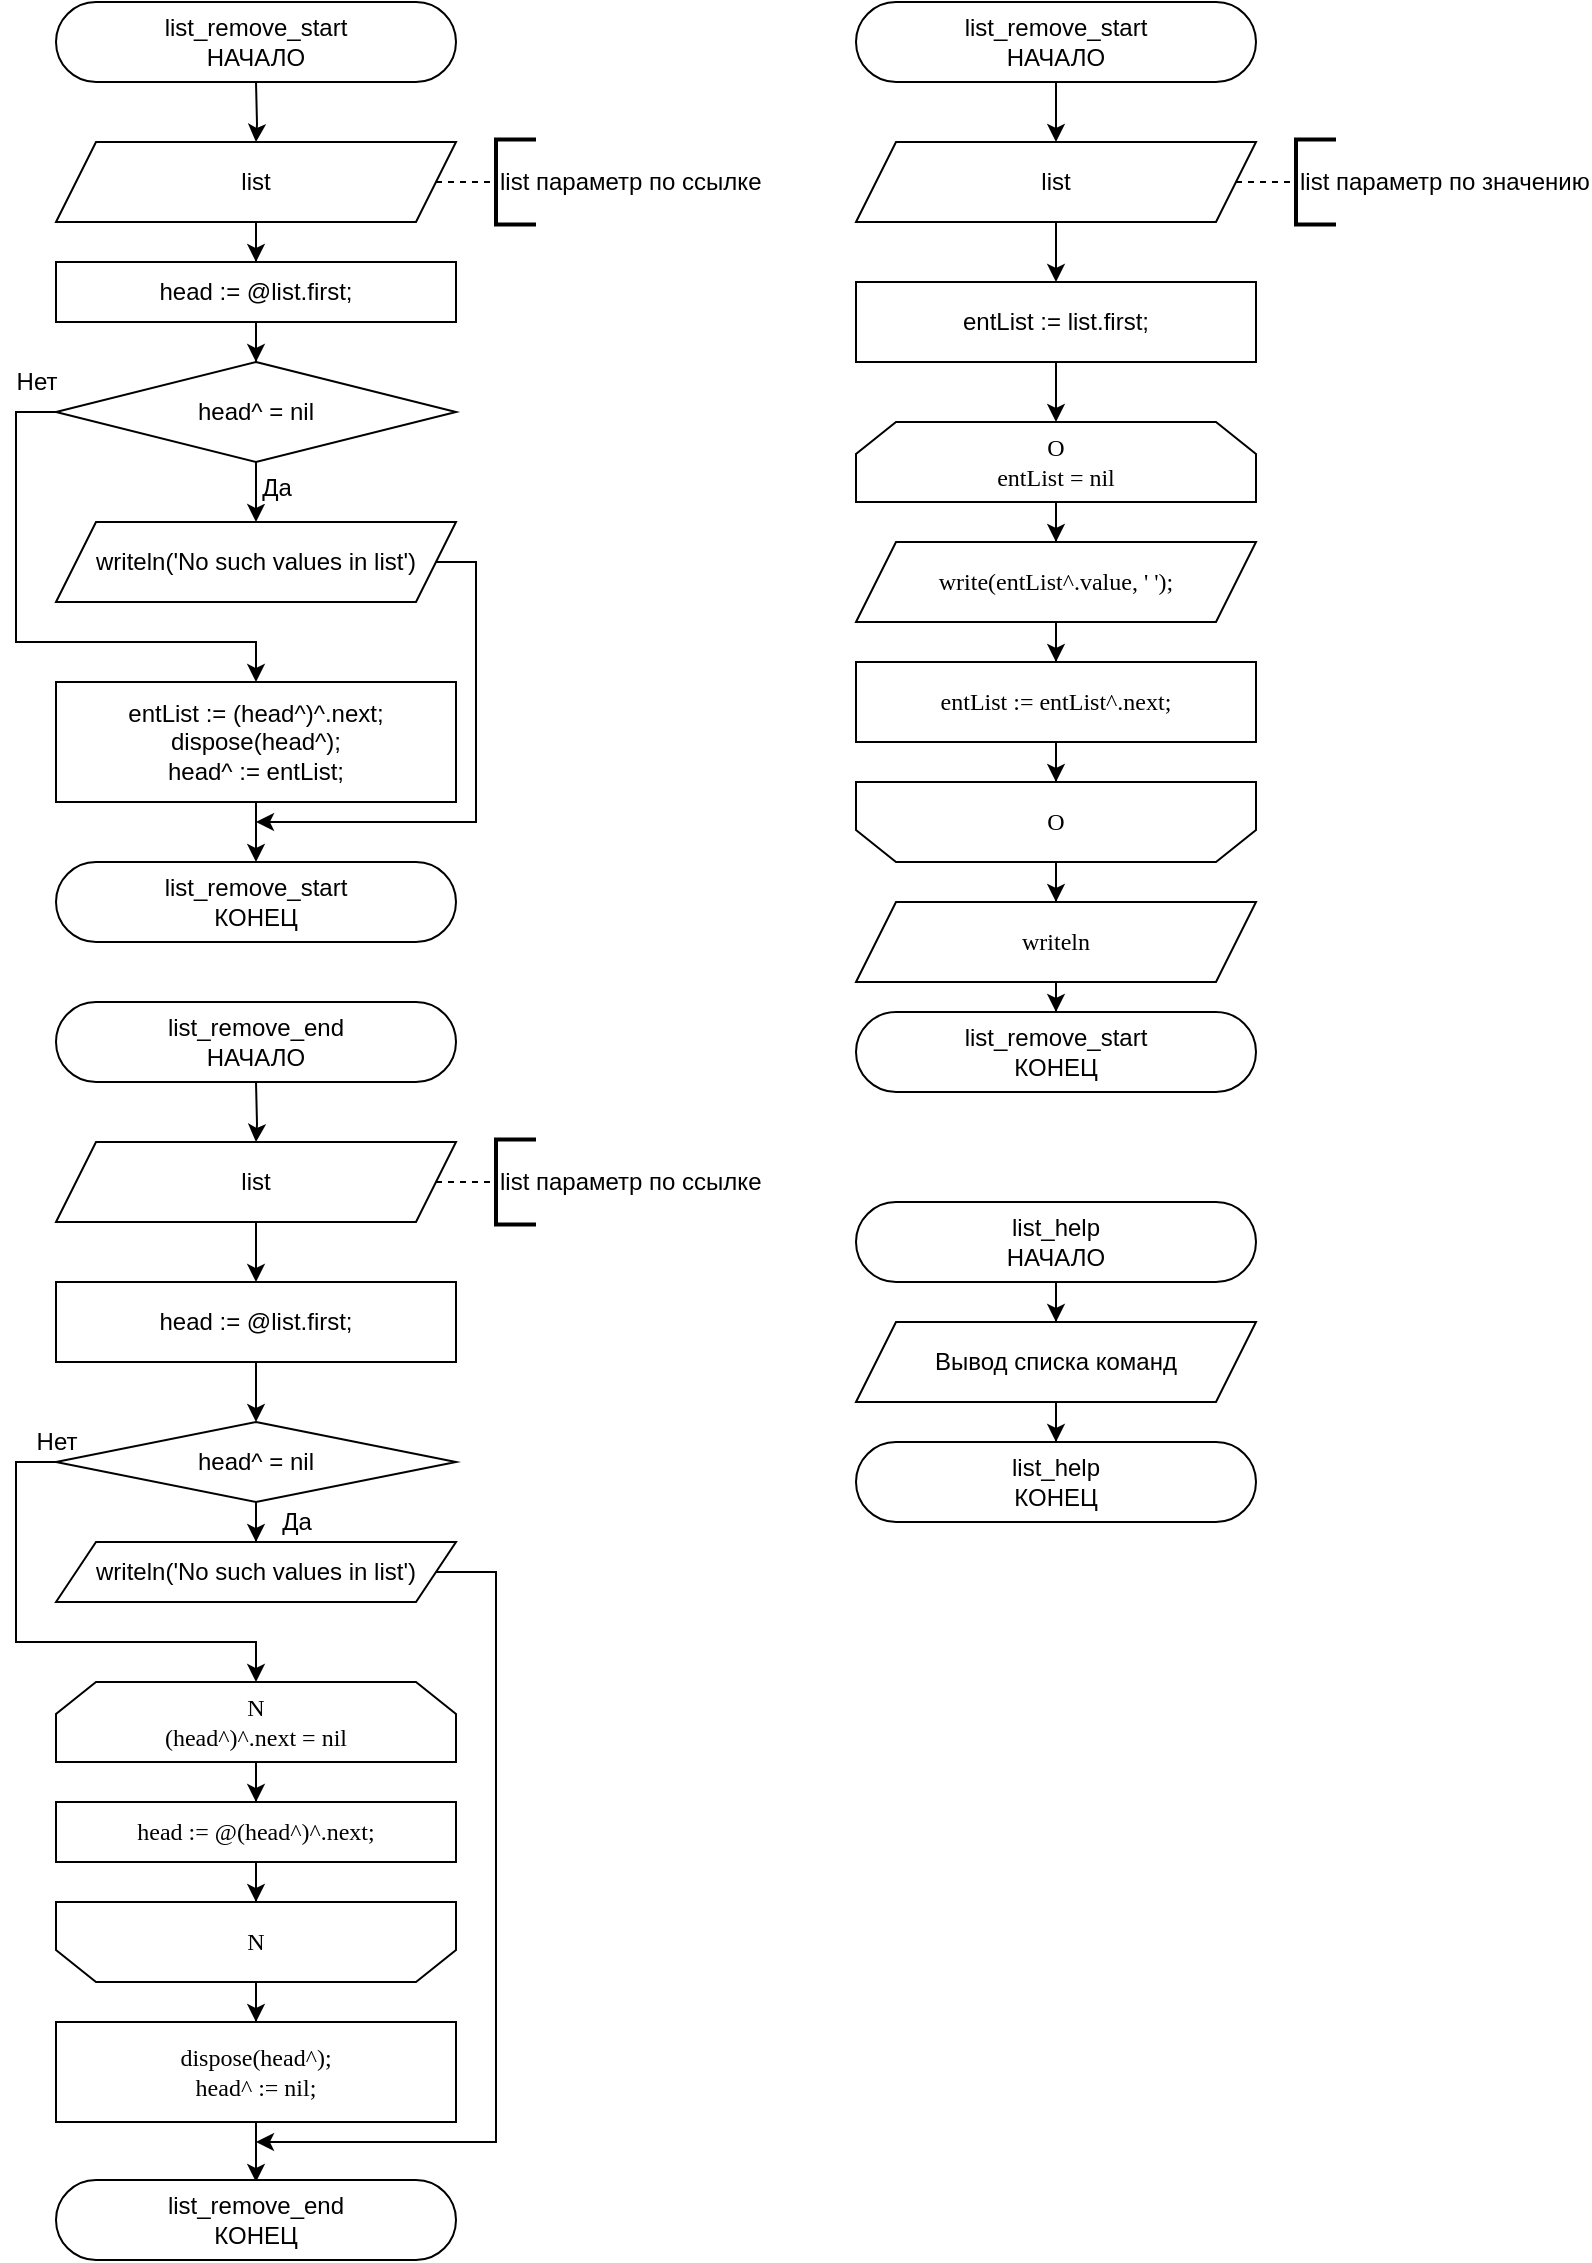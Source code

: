<mxfile version="14.5.3" type="device"><diagram id="C5RBs43oDa-KdzZeNtuy" name="Page-1"><mxGraphModel dx="1102" dy="614" grid="1" gridSize="10" guides="1" tooltips="1" connect="1" arrows="1" fold="1" page="1" pageScale="1" pageWidth="827" pageHeight="1169" math="0" shadow="0"><root><mxCell id="WIyWlLk6GJQsqaUBKTNV-0"/><mxCell id="WIyWlLk6GJQsqaUBKTNV-1" parent="WIyWlLk6GJQsqaUBKTNV-0"/><mxCell id="f8bGMQmSwuKTgKUf0Hx3-0" value="list_remove_start&lt;br style=&quot;font-size: 12px;&quot;&gt;НАЧАЛО" style="rounded=1;whiteSpace=wrap;html=1;arcSize=50;strokeWidth=1;fontSize=12;" vertex="1" parent="WIyWlLk6GJQsqaUBKTNV-1"><mxGeometry x="40" y="40" width="200" height="40" as="geometry"/></mxCell><mxCell id="f8bGMQmSwuKTgKUf0Hx3-1" value="" style="edgeStyle=orthogonalEdgeStyle;rounded=0;orthogonalLoop=1;jettySize=auto;html=1;fontSize=12;" edge="1" parent="WIyWlLk6GJQsqaUBKTNV-1" target="f8bGMQmSwuKTgKUf0Hx3-3"><mxGeometry relative="1" as="geometry"><mxPoint x="140" y="80" as="sourcePoint"/></mxGeometry></mxCell><mxCell id="f8bGMQmSwuKTgKUf0Hx3-2" value="" style="edgeStyle=orthogonalEdgeStyle;rounded=0;orthogonalLoop=1;jettySize=auto;html=1;fontSize=12;" edge="1" parent="WIyWlLk6GJQsqaUBKTNV-1" source="f8bGMQmSwuKTgKUf0Hx3-3" target="f8bGMQmSwuKTgKUf0Hx3-6"><mxGeometry relative="1" as="geometry"/></mxCell><mxCell id="f8bGMQmSwuKTgKUf0Hx3-3" value="list" style="shape=parallelogram;perimeter=parallelogramPerimeter;whiteSpace=wrap;html=1;fixedSize=1;fontSize=12;" vertex="1" parent="WIyWlLk6GJQsqaUBKTNV-1"><mxGeometry x="40" y="110" width="200" height="40" as="geometry"/></mxCell><mxCell id="f8bGMQmSwuKTgKUf0Hx3-4" value="" style="endArrow=none;dashed=1;html=1;exitX=1;exitY=0.5;exitDx=0;exitDy=0;fontSize=12;" edge="1" parent="WIyWlLk6GJQsqaUBKTNV-1"><mxGeometry width="50" height="50" relative="1" as="geometry"><mxPoint x="230" y="130" as="sourcePoint"/><mxPoint x="260" y="130" as="targetPoint"/></mxGeometry></mxCell><mxCell id="f8bGMQmSwuKTgKUf0Hx3-5" value="list параметр по ссылке" style="strokeWidth=2;html=1;shape=mxgraph.flowchart.annotation_1;align=left;pointerEvents=1;fontSize=12;" vertex="1" parent="WIyWlLk6GJQsqaUBKTNV-1"><mxGeometry x="260" y="108.75" width="20" height="42.5" as="geometry"/></mxCell><mxCell id="f8bGMQmSwuKTgKUf0Hx3-8" value="" style="edgeStyle=orthogonalEdgeStyle;rounded=0;orthogonalLoop=1;jettySize=auto;html=1;fontSize=12;" edge="1" parent="WIyWlLk6GJQsqaUBKTNV-1" source="f8bGMQmSwuKTgKUf0Hx3-6" target="f8bGMQmSwuKTgKUf0Hx3-7"><mxGeometry relative="1" as="geometry"/></mxCell><mxCell id="f8bGMQmSwuKTgKUf0Hx3-6" value="head := @list.first;" style="whiteSpace=wrap;html=1;fontSize=12;" vertex="1" parent="WIyWlLk6GJQsqaUBKTNV-1"><mxGeometry x="40" y="170" width="200" height="30" as="geometry"/></mxCell><mxCell id="f8bGMQmSwuKTgKUf0Hx3-10" value="Да" style="edgeStyle=orthogonalEdgeStyle;rounded=0;orthogonalLoop=1;jettySize=auto;html=1;fontSize=12;" edge="1" parent="WIyWlLk6GJQsqaUBKTNV-1" source="f8bGMQmSwuKTgKUf0Hx3-7" target="f8bGMQmSwuKTgKUf0Hx3-9"><mxGeometry x="-0.5" y="10" relative="1" as="geometry"><mxPoint as="offset"/></mxGeometry></mxCell><mxCell id="f8bGMQmSwuKTgKUf0Hx3-13" value="Нет" style="edgeStyle=orthogonalEdgeStyle;rounded=0;orthogonalLoop=1;jettySize=auto;html=1;entryX=0.5;entryY=0;entryDx=0;entryDy=0;exitX=0;exitY=0.5;exitDx=0;exitDy=0;fontSize=12;" edge="1" parent="WIyWlLk6GJQsqaUBKTNV-1" source="f8bGMQmSwuKTgKUf0Hx3-7" target="f8bGMQmSwuKTgKUf0Hx3-11"><mxGeometry x="-0.927" y="-15" relative="1" as="geometry"><mxPoint x="-40" y="245" as="targetPoint"/><Array as="points"><mxPoint x="20" y="245"/><mxPoint x="20" y="360"/><mxPoint x="140" y="360"/></Array><mxPoint as="offset"/></mxGeometry></mxCell><mxCell id="f8bGMQmSwuKTgKUf0Hx3-7" value="head^ = nil" style="rhombus;whiteSpace=wrap;html=1;fontSize=12;" vertex="1" parent="WIyWlLk6GJQsqaUBKTNV-1"><mxGeometry x="40" y="220" width="200" height="50" as="geometry"/></mxCell><mxCell id="f8bGMQmSwuKTgKUf0Hx3-17" value="" style="edgeStyle=orthogonalEdgeStyle;rounded=0;orthogonalLoop=1;jettySize=auto;html=1;exitX=1;exitY=0.5;exitDx=0;exitDy=0;fontSize=12;" edge="1" parent="WIyWlLk6GJQsqaUBKTNV-1" source="f8bGMQmSwuKTgKUf0Hx3-9"><mxGeometry relative="1" as="geometry"><mxPoint x="140" y="450" as="targetPoint"/><Array as="points"><mxPoint x="250" y="320"/><mxPoint x="250" y="450"/></Array></mxGeometry></mxCell><mxCell id="f8bGMQmSwuKTgKUf0Hx3-9" value="writeln('No such values in list')" style="shape=parallelogram;perimeter=parallelogramPerimeter;whiteSpace=wrap;html=1;fixedSize=1;fontSize=12;" vertex="1" parent="WIyWlLk6GJQsqaUBKTNV-1"><mxGeometry x="40" y="300" width="200" height="40" as="geometry"/></mxCell><mxCell id="f8bGMQmSwuKTgKUf0Hx3-15" value="" style="edgeStyle=orthogonalEdgeStyle;rounded=0;orthogonalLoop=1;jettySize=auto;html=1;fontSize=12;" edge="1" parent="WIyWlLk6GJQsqaUBKTNV-1" source="f8bGMQmSwuKTgKUf0Hx3-11" target="f8bGMQmSwuKTgKUf0Hx3-14"><mxGeometry relative="1" as="geometry"/></mxCell><mxCell id="f8bGMQmSwuKTgKUf0Hx3-11" value="&lt;div style=&quot;font-size: 12px;&quot;&gt;entList := (head^)^.next;&lt;/div&gt;&lt;div style=&quot;font-size: 12px;&quot;&gt;&lt;span style=&quot;font-size: 12px;&quot;&gt;&#9;&#9;&lt;/span&gt;dispose(head^);&lt;/div&gt;&lt;div style=&quot;font-size: 12px;&quot;&gt;&lt;span style=&quot;font-size: 12px;&quot;&gt;&#9;&#9;&lt;/span&gt;head^ := entList;&lt;/div&gt;" style="rounded=0;whiteSpace=wrap;html=1;fontSize=12;" vertex="1" parent="WIyWlLk6GJQsqaUBKTNV-1"><mxGeometry x="40" y="380" width="200" height="60" as="geometry"/></mxCell><mxCell id="f8bGMQmSwuKTgKUf0Hx3-14" value="list_remove_start&lt;br style=&quot;font-size: 12px;&quot;&gt;КОНЕЦ" style="rounded=1;whiteSpace=wrap;html=1;arcSize=50;strokeWidth=1;fontSize=12;" vertex="1" parent="WIyWlLk6GJQsqaUBKTNV-1"><mxGeometry x="40" y="470" width="200" height="40" as="geometry"/></mxCell><mxCell id="f8bGMQmSwuKTgKUf0Hx3-18" value="list_remove_end&lt;br style=&quot;font-size: 12px;&quot;&gt;НАЧАЛО" style="rounded=1;whiteSpace=wrap;html=1;arcSize=50;strokeWidth=1;fontSize=12;" vertex="1" parent="WIyWlLk6GJQsqaUBKTNV-1"><mxGeometry x="40" y="540" width="200" height="40" as="geometry"/></mxCell><mxCell id="f8bGMQmSwuKTgKUf0Hx3-19" value="" style="edgeStyle=orthogonalEdgeStyle;rounded=0;orthogonalLoop=1;jettySize=auto;html=1;fontSize=12;" edge="1" parent="WIyWlLk6GJQsqaUBKTNV-1" target="f8bGMQmSwuKTgKUf0Hx3-20"><mxGeometry relative="1" as="geometry"><mxPoint x="140" y="580" as="sourcePoint"/></mxGeometry></mxCell><mxCell id="f8bGMQmSwuKTgKUf0Hx3-24" value="" style="edgeStyle=orthogonalEdgeStyle;rounded=0;orthogonalLoop=1;jettySize=auto;html=1;fontSize=12;" edge="1" parent="WIyWlLk6GJQsqaUBKTNV-1" source="f8bGMQmSwuKTgKUf0Hx3-20" target="f8bGMQmSwuKTgKUf0Hx3-23"><mxGeometry relative="1" as="geometry"/></mxCell><mxCell id="f8bGMQmSwuKTgKUf0Hx3-20" value="list" style="shape=parallelogram;perimeter=parallelogramPerimeter;whiteSpace=wrap;html=1;fixedSize=1;fontSize=12;" vertex="1" parent="WIyWlLk6GJQsqaUBKTNV-1"><mxGeometry x="40" y="610" width="200" height="40" as="geometry"/></mxCell><mxCell id="f8bGMQmSwuKTgKUf0Hx3-21" value="" style="endArrow=none;dashed=1;html=1;exitX=1;exitY=0.5;exitDx=0;exitDy=0;fontSize=12;" edge="1" parent="WIyWlLk6GJQsqaUBKTNV-1"><mxGeometry width="50" height="50" relative="1" as="geometry"><mxPoint x="230" y="630" as="sourcePoint"/><mxPoint x="260" y="630" as="targetPoint"/></mxGeometry></mxCell><mxCell id="f8bGMQmSwuKTgKUf0Hx3-22" value="list параметр по ссылке" style="strokeWidth=2;html=1;shape=mxgraph.flowchart.annotation_1;align=left;pointerEvents=1;fontSize=12;" vertex="1" parent="WIyWlLk6GJQsqaUBKTNV-1"><mxGeometry x="260" y="608.75" width="20" height="42.5" as="geometry"/></mxCell><mxCell id="f8bGMQmSwuKTgKUf0Hx3-26" value="" style="edgeStyle=orthogonalEdgeStyle;rounded=0;orthogonalLoop=1;jettySize=auto;html=1;fontSize=12;" edge="1" parent="WIyWlLk6GJQsqaUBKTNV-1" source="f8bGMQmSwuKTgKUf0Hx3-23" target="f8bGMQmSwuKTgKUf0Hx3-25"><mxGeometry relative="1" as="geometry"/></mxCell><mxCell id="f8bGMQmSwuKTgKUf0Hx3-23" value="head := @list.first;" style="whiteSpace=wrap;html=1;fontSize=12;" vertex="1" parent="WIyWlLk6GJQsqaUBKTNV-1"><mxGeometry x="40" y="680" width="200" height="40" as="geometry"/></mxCell><mxCell id="f8bGMQmSwuKTgKUf0Hx3-28" value="Да" style="edgeStyle=orthogonalEdgeStyle;rounded=0;orthogonalLoop=1;jettySize=auto;html=1;fontSize=12;" edge="1" parent="WIyWlLk6GJQsqaUBKTNV-1" source="f8bGMQmSwuKTgKUf0Hx3-25" target="f8bGMQmSwuKTgKUf0Hx3-27"><mxGeometry x="0.667" y="20" relative="1" as="geometry"><mxPoint as="offset"/></mxGeometry></mxCell><mxCell id="f8bGMQmSwuKTgKUf0Hx3-30" value="Нет" style="edgeStyle=orthogonalEdgeStyle;rounded=0;orthogonalLoop=1;jettySize=auto;html=1;exitX=0;exitY=0.5;exitDx=0;exitDy=0;entryX=0.5;entryY=0;entryDx=0;entryDy=0;fontSize=12;" edge="1" parent="WIyWlLk6GJQsqaUBKTNV-1" source="f8bGMQmSwuKTgKUf0Hx3-25" target="f8bGMQmSwuKTgKUf0Hx3-32"><mxGeometry x="-1" y="-10" relative="1" as="geometry"><mxPoint x="140" y="910" as="targetPoint"/><Array as="points"><mxPoint x="20" y="770"/><mxPoint x="20" y="860"/><mxPoint x="140" y="860"/></Array><mxPoint as="offset"/></mxGeometry></mxCell><mxCell id="f8bGMQmSwuKTgKUf0Hx3-25" value="head^ = nil" style="rhombus;whiteSpace=wrap;html=1;fontSize=12;" vertex="1" parent="WIyWlLk6GJQsqaUBKTNV-1"><mxGeometry x="40" y="750" width="200" height="40" as="geometry"/></mxCell><mxCell id="f8bGMQmSwuKTgKUf0Hx3-47" value="" style="edgeStyle=orthogonalEdgeStyle;rounded=0;orthogonalLoop=1;jettySize=auto;html=1;exitX=1;exitY=0.5;exitDx=0;exitDy=0;fontSize=12;" edge="1" parent="WIyWlLk6GJQsqaUBKTNV-1" source="f8bGMQmSwuKTgKUf0Hx3-27"><mxGeometry relative="1" as="geometry"><mxPoint x="140" y="1110" as="targetPoint"/><Array as="points"><mxPoint x="260" y="825"/><mxPoint x="260" y="1110"/></Array></mxGeometry></mxCell><mxCell id="f8bGMQmSwuKTgKUf0Hx3-27" value="writeln('No such values in list')" style="shape=parallelogram;perimeter=parallelogramPerimeter;whiteSpace=wrap;html=1;fixedSize=1;fontSize=12;" vertex="1" parent="WIyWlLk6GJQsqaUBKTNV-1"><mxGeometry x="40" y="810" width="200" height="30" as="geometry"/></mxCell><mxCell id="f8bGMQmSwuKTgKUf0Hx3-34" value="" style="edgeStyle=orthogonalEdgeStyle;rounded=0;orthogonalLoop=1;jettySize=auto;html=1;fontSize=12;" edge="1" parent="WIyWlLk6GJQsqaUBKTNV-1" source="f8bGMQmSwuKTgKUf0Hx3-32" target="f8bGMQmSwuKTgKUf0Hx3-33"><mxGeometry relative="1" as="geometry"/></mxCell><mxCell id="f8bGMQmSwuKTgKUf0Hx3-32" value="N&lt;br style=&quot;font-size: 12px;&quot;&gt;(head^)^.next = nil" style="shape=loopLimit;whiteSpace=wrap;html=1;rounded=0;shadow=0;strokeWidth=1;fillColor=#ffffff;fontFamily=Times New Roman;fontSize=12;" vertex="1" parent="WIyWlLk6GJQsqaUBKTNV-1"><mxGeometry x="40" y="880" width="200" height="40" as="geometry"/></mxCell><mxCell id="f8bGMQmSwuKTgKUf0Hx3-36" value="" style="edgeStyle=orthogonalEdgeStyle;rounded=0;orthogonalLoop=1;jettySize=auto;html=1;fontSize=12;" edge="1" parent="WIyWlLk6GJQsqaUBKTNV-1" source="f8bGMQmSwuKTgKUf0Hx3-33" target="f8bGMQmSwuKTgKUf0Hx3-35"><mxGeometry relative="1" as="geometry"/></mxCell><mxCell id="f8bGMQmSwuKTgKUf0Hx3-33" value="head := @(head^)^.next;" style="whiteSpace=wrap;html=1;rounded=0;shadow=0;fontFamily=Times New Roman;strokeWidth=1;fontSize=12;" vertex="1" parent="WIyWlLk6GJQsqaUBKTNV-1"><mxGeometry x="40" y="940" width="200" height="30" as="geometry"/></mxCell><mxCell id="f8bGMQmSwuKTgKUf0Hx3-38" value="" style="edgeStyle=orthogonalEdgeStyle;rounded=0;orthogonalLoop=1;jettySize=auto;html=1;fontSize=12;" edge="1" parent="WIyWlLk6GJQsqaUBKTNV-1" source="f8bGMQmSwuKTgKUf0Hx3-35" target="f8bGMQmSwuKTgKUf0Hx3-37"><mxGeometry relative="1" as="geometry"/></mxCell><mxCell id="f8bGMQmSwuKTgKUf0Hx3-35" value="N" style="shape=loopLimit;whiteSpace=wrap;html=1;rounded=0;shadow=0;strokeWidth=1;fillColor=#ffffff;fontFamily=Times New Roman;fontSize=12;direction=west;" vertex="1" parent="WIyWlLk6GJQsqaUBKTNV-1"><mxGeometry x="40" y="990" width="200" height="40" as="geometry"/></mxCell><mxCell id="f8bGMQmSwuKTgKUf0Hx3-40" value="" style="edgeStyle=orthogonalEdgeStyle;rounded=0;orthogonalLoop=1;jettySize=auto;html=1;fontSize=12;" edge="1" parent="WIyWlLk6GJQsqaUBKTNV-1" source="f8bGMQmSwuKTgKUf0Hx3-37"><mxGeometry relative="1" as="geometry"><mxPoint x="140" y="1130" as="targetPoint"/></mxGeometry></mxCell><mxCell id="f8bGMQmSwuKTgKUf0Hx3-37" value="dispose(head^);&#10;&#9;&#9;head^ := nil;" style="whiteSpace=wrap;html=1;rounded=0;shadow=0;fontFamily=Times New Roman;strokeWidth=1;fontSize=12;" vertex="1" parent="WIyWlLk6GJQsqaUBKTNV-1"><mxGeometry x="40" y="1050" width="200" height="50" as="geometry"/></mxCell><mxCell id="f8bGMQmSwuKTgKUf0Hx3-45" value="list_remove_end&lt;br style=&quot;font-size: 12px;&quot;&gt;КОНЕЦ" style="rounded=1;whiteSpace=wrap;html=1;arcSize=50;strokeWidth=1;fontSize=12;" vertex="1" parent="WIyWlLk6GJQsqaUBKTNV-1"><mxGeometry x="40" y="1129" width="200" height="40" as="geometry"/></mxCell><mxCell id="f8bGMQmSwuKTgKUf0Hx3-53" value="" style="edgeStyle=orthogonalEdgeStyle;rounded=0;orthogonalLoop=1;jettySize=auto;html=1;fontSize=12;" edge="1" parent="WIyWlLk6GJQsqaUBKTNV-1" source="f8bGMQmSwuKTgKUf0Hx3-48" target="f8bGMQmSwuKTgKUf0Hx3-50"><mxGeometry relative="1" as="geometry"/></mxCell><mxCell id="f8bGMQmSwuKTgKUf0Hx3-48" value="list_remove_start&lt;br style=&quot;font-size: 12px;&quot;&gt;НАЧАЛО" style="rounded=1;whiteSpace=wrap;html=1;arcSize=50;strokeWidth=1;fontSize=12;" vertex="1" parent="WIyWlLk6GJQsqaUBKTNV-1"><mxGeometry x="440" y="40" width="200" height="40" as="geometry"/></mxCell><mxCell id="f8bGMQmSwuKTgKUf0Hx3-55" value="" style="edgeStyle=orthogonalEdgeStyle;rounded=0;orthogonalLoop=1;jettySize=auto;html=1;fontSize=12;" edge="1" parent="WIyWlLk6GJQsqaUBKTNV-1" source="f8bGMQmSwuKTgKUf0Hx3-50" target="f8bGMQmSwuKTgKUf0Hx3-54"><mxGeometry relative="1" as="geometry"/></mxCell><mxCell id="f8bGMQmSwuKTgKUf0Hx3-50" value="list" style="shape=parallelogram;perimeter=parallelogramPerimeter;whiteSpace=wrap;html=1;fixedSize=1;fontSize=12;" vertex="1" parent="WIyWlLk6GJQsqaUBKTNV-1"><mxGeometry x="440" y="110" width="200" height="40" as="geometry"/></mxCell><mxCell id="f8bGMQmSwuKTgKUf0Hx3-51" value="" style="endArrow=none;dashed=1;html=1;exitX=1;exitY=0.5;exitDx=0;exitDy=0;fontSize=12;" edge="1" parent="WIyWlLk6GJQsqaUBKTNV-1"><mxGeometry width="50" height="50" relative="1" as="geometry"><mxPoint x="630" y="130" as="sourcePoint"/><mxPoint x="660" y="130" as="targetPoint"/></mxGeometry></mxCell><mxCell id="f8bGMQmSwuKTgKUf0Hx3-52" value="list параметр по значению" style="strokeWidth=2;html=1;shape=mxgraph.flowchart.annotation_1;align=left;pointerEvents=1;fontSize=12;" vertex="1" parent="WIyWlLk6GJQsqaUBKTNV-1"><mxGeometry x="660" y="108.75" width="20" height="42.5" as="geometry"/></mxCell><mxCell id="f8bGMQmSwuKTgKUf0Hx3-57" value="" style="edgeStyle=orthogonalEdgeStyle;rounded=0;orthogonalLoop=1;jettySize=auto;html=1;fontSize=12;" edge="1" parent="WIyWlLk6GJQsqaUBKTNV-1" source="f8bGMQmSwuKTgKUf0Hx3-54" target="f8bGMQmSwuKTgKUf0Hx3-56"><mxGeometry relative="1" as="geometry"/></mxCell><mxCell id="f8bGMQmSwuKTgKUf0Hx3-54" value="entList := list.first;" style="whiteSpace=wrap;html=1;fontSize=12;" vertex="1" parent="WIyWlLk6GJQsqaUBKTNV-1"><mxGeometry x="440" y="180" width="200" height="40" as="geometry"/></mxCell><mxCell id="f8bGMQmSwuKTgKUf0Hx3-59" value="" style="edgeStyle=orthogonalEdgeStyle;rounded=0;orthogonalLoop=1;jettySize=auto;html=1;fontSize=12;" edge="1" parent="WIyWlLk6GJQsqaUBKTNV-1" source="f8bGMQmSwuKTgKUf0Hx3-56" target="f8bGMQmSwuKTgKUf0Hx3-58"><mxGeometry relative="1" as="geometry"/></mxCell><mxCell id="f8bGMQmSwuKTgKUf0Hx3-56" value="O&lt;br style=&quot;font-size: 12px;&quot;&gt;entList = nil" style="shape=loopLimit;whiteSpace=wrap;html=1;rounded=0;shadow=0;strokeWidth=1;fillColor=#ffffff;fontFamily=Times New Roman;fontSize=12;" vertex="1" parent="WIyWlLk6GJQsqaUBKTNV-1"><mxGeometry x="440" y="250" width="200" height="40" as="geometry"/></mxCell><mxCell id="f8bGMQmSwuKTgKUf0Hx3-61" value="" style="edgeStyle=orthogonalEdgeStyle;rounded=0;orthogonalLoop=1;jettySize=auto;html=1;fontSize=12;" edge="1" parent="WIyWlLk6GJQsqaUBKTNV-1" source="f8bGMQmSwuKTgKUf0Hx3-58" target="f8bGMQmSwuKTgKUf0Hx3-60"><mxGeometry relative="1" as="geometry"/></mxCell><mxCell id="f8bGMQmSwuKTgKUf0Hx3-58" value="write(entList^.value, ' ');" style="shape=parallelogram;perimeter=parallelogramPerimeter;whiteSpace=wrap;html=1;fixedSize=1;rounded=0;shadow=0;fontFamily=Times New Roman;strokeWidth=1;fontSize=12;" vertex="1" parent="WIyWlLk6GJQsqaUBKTNV-1"><mxGeometry x="440" y="310" width="200" height="40" as="geometry"/></mxCell><mxCell id="f8bGMQmSwuKTgKUf0Hx3-63" value="" style="edgeStyle=orthogonalEdgeStyle;rounded=0;orthogonalLoop=1;jettySize=auto;html=1;fontSize=12;" edge="1" parent="WIyWlLk6GJQsqaUBKTNV-1" source="f8bGMQmSwuKTgKUf0Hx3-60" target="f8bGMQmSwuKTgKUf0Hx3-62"><mxGeometry relative="1" as="geometry"/></mxCell><mxCell id="f8bGMQmSwuKTgKUf0Hx3-60" value="entList := entList^.next;" style="whiteSpace=wrap;html=1;rounded=0;shadow=0;fontFamily=Times New Roman;strokeWidth=1;fontSize=12;" vertex="1" parent="WIyWlLk6GJQsqaUBKTNV-1"><mxGeometry x="440" y="370" width="200" height="40" as="geometry"/></mxCell><mxCell id="f8bGMQmSwuKTgKUf0Hx3-65" value="" style="edgeStyle=orthogonalEdgeStyle;rounded=0;orthogonalLoop=1;jettySize=auto;html=1;fontSize=12;" edge="1" parent="WIyWlLk6GJQsqaUBKTNV-1" source="f8bGMQmSwuKTgKUf0Hx3-62" target="f8bGMQmSwuKTgKUf0Hx3-64"><mxGeometry relative="1" as="geometry"/></mxCell><mxCell id="f8bGMQmSwuKTgKUf0Hx3-62" value="O" style="shape=loopLimit;whiteSpace=wrap;html=1;rounded=0;shadow=0;strokeWidth=1;fillColor=#ffffff;fontFamily=Times New Roman;fontSize=12;direction=west;" vertex="1" parent="WIyWlLk6GJQsqaUBKTNV-1"><mxGeometry x="440" y="430" width="200" height="40" as="geometry"/></mxCell><mxCell id="f8bGMQmSwuKTgKUf0Hx3-67" value="" style="edgeStyle=orthogonalEdgeStyle;rounded=0;orthogonalLoop=1;jettySize=auto;html=1;fontSize=12;" edge="1" parent="WIyWlLk6GJQsqaUBKTNV-1" source="f8bGMQmSwuKTgKUf0Hx3-64" target="f8bGMQmSwuKTgKUf0Hx3-66"><mxGeometry relative="1" as="geometry"/></mxCell><mxCell id="f8bGMQmSwuKTgKUf0Hx3-64" value="writeln" style="shape=parallelogram;perimeter=parallelogramPerimeter;whiteSpace=wrap;html=1;fixedSize=1;rounded=0;shadow=0;fontFamily=Times New Roman;strokeWidth=1;fontSize=12;" vertex="1" parent="WIyWlLk6GJQsqaUBKTNV-1"><mxGeometry x="440" y="490" width="200" height="40" as="geometry"/></mxCell><mxCell id="f8bGMQmSwuKTgKUf0Hx3-66" value="list_remove_start&lt;br style=&quot;font-size: 12px&quot;&gt;КОНЕЦ" style="rounded=1;whiteSpace=wrap;html=1;arcSize=50;strokeWidth=1;fontSize=12;" vertex="1" parent="WIyWlLk6GJQsqaUBKTNV-1"><mxGeometry x="440" y="545" width="200" height="40" as="geometry"/></mxCell><mxCell id="f8bGMQmSwuKTgKUf0Hx3-70" value="" style="edgeStyle=orthogonalEdgeStyle;rounded=0;orthogonalLoop=1;jettySize=auto;html=1;fontSize=12;" edge="1" parent="WIyWlLk6GJQsqaUBKTNV-1" source="f8bGMQmSwuKTgKUf0Hx3-68" target="f8bGMQmSwuKTgKUf0Hx3-69"><mxGeometry relative="1" as="geometry"/></mxCell><mxCell id="f8bGMQmSwuKTgKUf0Hx3-68" value="list_help&lt;br style=&quot;font-size: 12px&quot;&gt;НАЧАЛО" style="rounded=1;whiteSpace=wrap;html=1;arcSize=50;strokeWidth=1;fontSize=12;" vertex="1" parent="WIyWlLk6GJQsqaUBKTNV-1"><mxGeometry x="440" y="640" width="200" height="40" as="geometry"/></mxCell><mxCell id="f8bGMQmSwuKTgKUf0Hx3-72" value="" style="edgeStyle=orthogonalEdgeStyle;rounded=0;orthogonalLoop=1;jettySize=auto;html=1;fontSize=12;" edge="1" parent="WIyWlLk6GJQsqaUBKTNV-1" source="f8bGMQmSwuKTgKUf0Hx3-69" target="f8bGMQmSwuKTgKUf0Hx3-71"><mxGeometry relative="1" as="geometry"/></mxCell><mxCell id="f8bGMQmSwuKTgKUf0Hx3-69" value="Вывод списка команд" style="shape=parallelogram;perimeter=parallelogramPerimeter;whiteSpace=wrap;html=1;fixedSize=1;fontSize=12;" vertex="1" parent="WIyWlLk6GJQsqaUBKTNV-1"><mxGeometry x="440" y="700" width="200" height="40" as="geometry"/></mxCell><mxCell id="f8bGMQmSwuKTgKUf0Hx3-71" value="list_help&lt;br style=&quot;font-size: 12px&quot;&gt;КОНЕЦ" style="rounded=1;whiteSpace=wrap;html=1;arcSize=50;strokeWidth=1;fontSize=12;" vertex="1" parent="WIyWlLk6GJQsqaUBKTNV-1"><mxGeometry x="440" y="760" width="200" height="40" as="geometry"/></mxCell></root></mxGraphModel></diagram></mxfile>